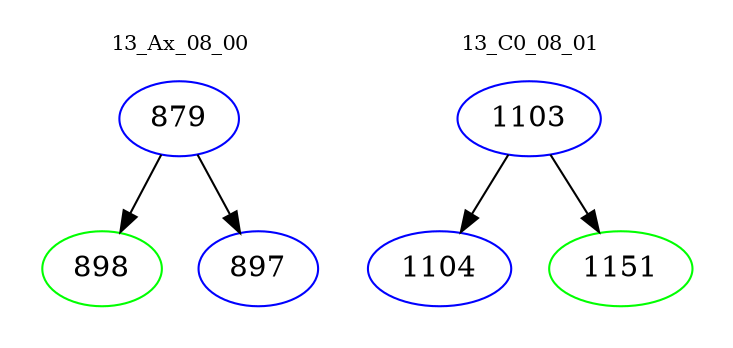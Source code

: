 digraph{
subgraph cluster_0 {
color = white
label = "13_Ax_08_00";
fontsize=10;
T0_879 [label="879", color="blue"]
T0_879 -> T0_898 [color="black"]
T0_898 [label="898", color="green"]
T0_879 -> T0_897 [color="black"]
T0_897 [label="897", color="blue"]
}
subgraph cluster_1 {
color = white
label = "13_C0_08_01";
fontsize=10;
T1_1103 [label="1103", color="blue"]
T1_1103 -> T1_1104 [color="black"]
T1_1104 [label="1104", color="blue"]
T1_1103 -> T1_1151 [color="black"]
T1_1151 [label="1151", color="green"]
}
}
